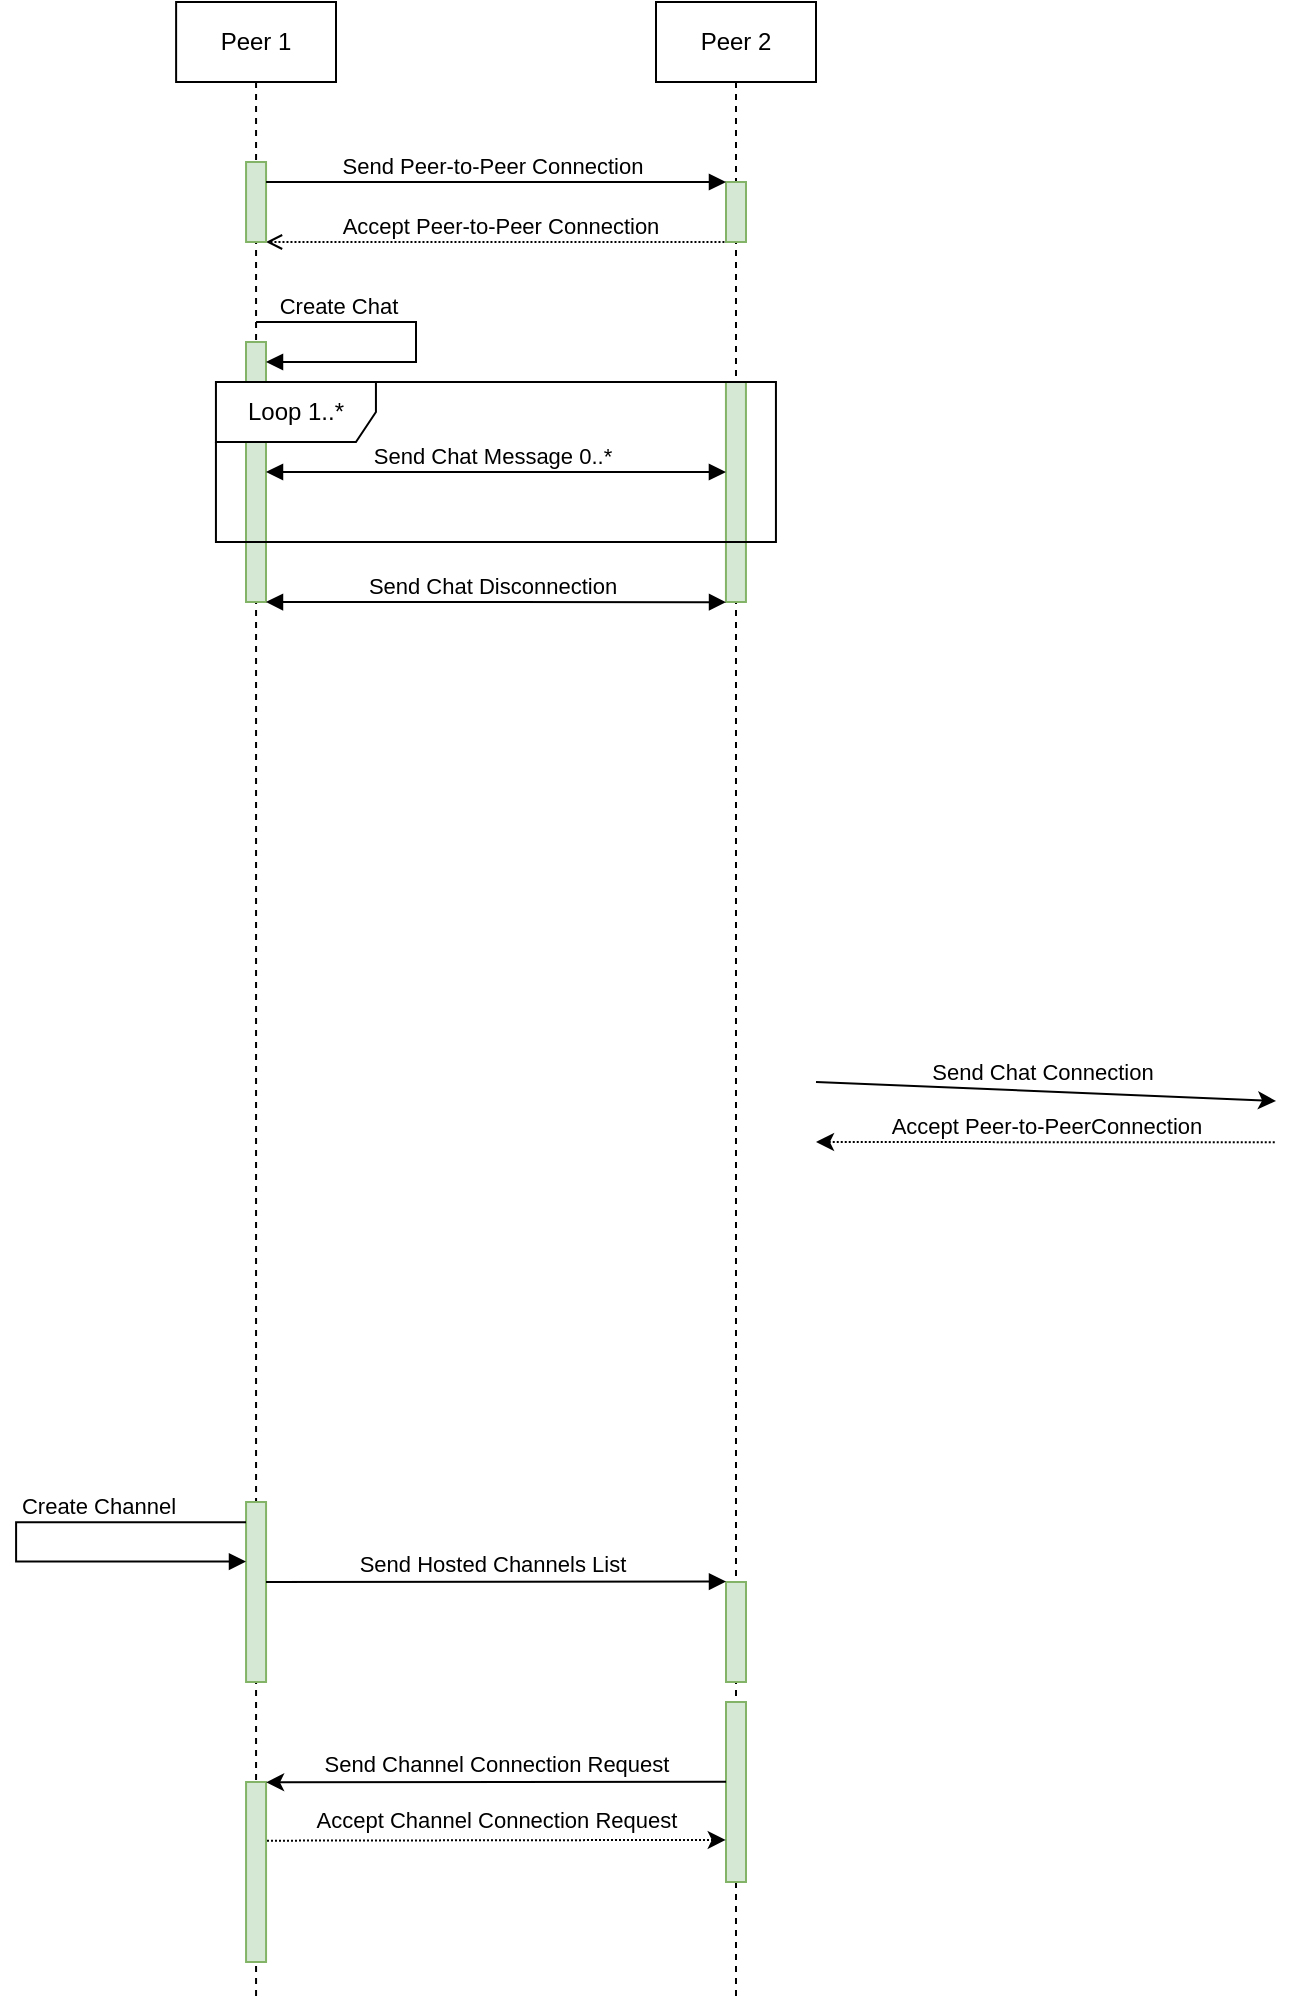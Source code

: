 <mxfile version="16.6.2" type="github">
  <diagram name="Page-1" id="9361dd3d-8414-5efd-6122-117bd74ce7a7">
    <mxGraphModel dx="466" dy="1039" grid="1" gridSize="10" guides="1" tooltips="1" connect="1" arrows="1" fold="1" page="0" pageScale="1.5" pageWidth="826" pageHeight="1169" background="none" math="0" shadow="0">
      <root>
        <mxCell id="0" />
        <mxCell id="1" parent="0" />
        <mxCell id="11drq7sAJ2hJXasCKpL5-99" value="" style="endArrow=none;html=1;rounded=0;exitX=0.997;exitY=1;exitDx=0;exitDy=0;exitPerimeter=0;startArrow=open;startFill=0;dashed=1;dashPattern=1 1;" edge="1" parent="1" source="11drq7sAJ2hJXasCKpL5-96" target="11drq7sAJ2hJXasCKpL5-94">
          <mxGeometry width="50" height="50" relative="1" as="geometry">
            <mxPoint x="340" y="-260" as="sourcePoint" />
            <mxPoint x="420" y="-280" as="targetPoint" />
          </mxGeometry>
        </mxCell>
        <mxCell id="11drq7sAJ2hJXasCKpL5-100" value="Accept Peer-to-Peer Connection" style="edgeLabel;html=1;align=center;verticalAlign=bottom;resizable=0;points=[];labelPosition=center;verticalLabelPosition=top;labelBackgroundColor=none;" vertex="1" connectable="0" parent="11drq7sAJ2hJXasCKpL5-99">
          <mxGeometry x="-0.046" y="-1" relative="1" as="geometry">
            <mxPoint x="5" y="-1" as="offset" />
          </mxGeometry>
        </mxCell>
        <mxCell id="11drq7sAJ2hJXasCKpL5-93" value="Peer 1" style="shape=umlLifeline;perimeter=lifelinePerimeter;whiteSpace=wrap;html=1;container=1;collapsible=0;recursiveResize=0;outlineConnect=0;" vertex="1" parent="1">
          <mxGeometry x="160.06" y="-440" width="79.94" height="1000" as="geometry" />
        </mxCell>
        <mxCell id="11drq7sAJ2hJXasCKpL5-96" value="" style="html=1;points=[];perimeter=orthogonalPerimeter;fillColor=#d5e8d4;strokeColor=#82b366;" vertex="1" parent="11drq7sAJ2hJXasCKpL5-93">
          <mxGeometry x="34.97" y="80" width="10" height="40" as="geometry" />
        </mxCell>
        <mxCell id="11drq7sAJ2hJXasCKpL5-108" value="" style="html=1;points=[];perimeter=orthogonalPerimeter;labelBackgroundColor=none;fillColor=#d5e8d4;strokeColor=#82b366;" vertex="1" parent="11drq7sAJ2hJXasCKpL5-93">
          <mxGeometry x="34.97" y="750" width="10" height="90" as="geometry" />
        </mxCell>
        <mxCell id="11drq7sAJ2hJXasCKpL5-116" value="" style="html=1;points=[];perimeter=orthogonalPerimeter;labelBackgroundColor=none;fillColor=#d5e8d4;strokeColor=#82b366;" vertex="1" parent="11drq7sAJ2hJXasCKpL5-93">
          <mxGeometry x="34.97" y="890" width="10" height="90" as="geometry" />
        </mxCell>
        <mxCell id="11drq7sAJ2hJXasCKpL5-123" value="" style="endArrow=block;html=1;rounded=0;endFill=1;entryX=-0.003;entryY=0.331;entryDx=0;entryDy=0;entryPerimeter=0;edgeStyle=orthogonalEdgeStyle;exitX=-0.003;exitY=0.112;exitDx=0;exitDy=0;exitPerimeter=0;" edge="1" parent="11drq7sAJ2hJXasCKpL5-93" source="11drq7sAJ2hJXasCKpL5-108" target="11drq7sAJ2hJXasCKpL5-108">
          <mxGeometry width="50" height="50" relative="1" as="geometry">
            <mxPoint x="-10.06" y="740" as="sourcePoint" />
            <mxPoint x="19.94" y="770" as="targetPoint" />
            <Array as="points">
              <mxPoint x="-80" y="760" />
              <mxPoint x="-80" y="780" />
            </Array>
          </mxGeometry>
        </mxCell>
        <mxCell id="11drq7sAJ2hJXasCKpL5-124" value="Create Channel" style="edgeLabel;align=center;verticalAlign=bottom;resizable=0;points=[];labelPosition=center;verticalLabelPosition=top;html=1;labelBackgroundColor=none;" vertex="1" connectable="0" parent="11drq7sAJ2hJXasCKpL5-123">
          <mxGeometry x="-0.258" relative="1" as="geometry">
            <mxPoint x="18" as="offset" />
          </mxGeometry>
        </mxCell>
        <mxCell id="11drq7sAJ2hJXasCKpL5-94" value="Peer 2" style="shape=umlLifeline;perimeter=lifelinePerimeter;whiteSpace=wrap;html=1;container=1;collapsible=0;recursiveResize=0;outlineConnect=0;" vertex="1" parent="1">
          <mxGeometry x="400" y="-440" width="80" height="1000" as="geometry" />
        </mxCell>
        <mxCell id="11drq7sAJ2hJXasCKpL5-113" value="" style="html=1;points=[];perimeter=orthogonalPerimeter;labelBackgroundColor=none;fillColor=#d5e8d4;strokeColor=#82b366;" vertex="1" parent="11drq7sAJ2hJXasCKpL5-94">
          <mxGeometry x="35" y="790" width="10" height="50" as="geometry" />
        </mxCell>
        <mxCell id="11drq7sAJ2hJXasCKpL5-117" value="" style="html=1;points=[];perimeter=orthogonalPerimeter;labelBackgroundColor=none;fillColor=#d5e8d4;strokeColor=#82b366;" vertex="1" parent="11drq7sAJ2hJXasCKpL5-94">
          <mxGeometry x="35" y="850" width="10" height="90" as="geometry" />
        </mxCell>
        <mxCell id="11drq7sAJ2hJXasCKpL5-128" value="" style="html=1;points=[];perimeter=orthogonalPerimeter;fillColor=#d5e8d4;strokeColor=#82b366;" vertex="1" parent="11drq7sAJ2hJXasCKpL5-94">
          <mxGeometry x="-205" y="170" width="10" height="130" as="geometry" />
        </mxCell>
        <mxCell id="11drq7sAJ2hJXasCKpL5-131" value="" style="html=1;points=[];perimeter=orthogonalPerimeter;fillColor=#d5e8d4;strokeColor=#82b366;" vertex="1" parent="11drq7sAJ2hJXasCKpL5-94">
          <mxGeometry x="34.97" y="190" width="10" height="110" as="geometry" />
        </mxCell>
        <mxCell id="11drq7sAJ2hJXasCKpL5-136" value="" style="endArrow=block;html=1;rounded=0;endFill=1;startArrow=block;startFill=1;" edge="1" parent="11drq7sAJ2hJXasCKpL5-94" source="11drq7sAJ2hJXasCKpL5-128" target="11drq7sAJ2hJXasCKpL5-131">
          <mxGeometry width="50" height="50" relative="1" as="geometry">
            <mxPoint x="-160.03" y="270" as="sourcePoint" />
            <mxPoint x="-20.03" y="280" as="targetPoint" />
          </mxGeometry>
        </mxCell>
        <mxCell id="11drq7sAJ2hJXasCKpL5-137" value="Send Chat Message 0..*" style="edgeLabel;align=center;verticalAlign=bottom;resizable=0;points=[];labelPosition=center;verticalLabelPosition=top;html=1;labelBackgroundColor=none;" vertex="1" connectable="0" parent="11drq7sAJ2hJXasCKpL5-136">
          <mxGeometry x="-0.258" relative="1" as="geometry">
            <mxPoint x="27" as="offset" />
          </mxGeometry>
        </mxCell>
        <mxCell id="11drq7sAJ2hJXasCKpL5-138" value="" style="endArrow=block;html=1;rounded=0;endFill=1;entryX=0.004;entryY=1.001;entryDx=0;entryDy=0;entryPerimeter=0;startArrow=block;startFill=1;" edge="1" parent="11drq7sAJ2hJXasCKpL5-94" source="11drq7sAJ2hJXasCKpL5-128" target="11drq7sAJ2hJXasCKpL5-131">
          <mxGeometry width="50" height="50" relative="1" as="geometry">
            <mxPoint x="-185.01" y="190.28" as="sourcePoint" />
            <mxPoint x="45.01" y="199.8" as="targetPoint" />
          </mxGeometry>
        </mxCell>
        <mxCell id="11drq7sAJ2hJXasCKpL5-139" value="Send Chat Disconnection" style="edgeLabel;align=center;verticalAlign=bottom;resizable=0;points=[];labelPosition=center;verticalLabelPosition=top;html=1;labelBackgroundColor=none;" vertex="1" connectable="0" parent="11drq7sAJ2hJXasCKpL5-138">
          <mxGeometry x="-0.258" relative="1" as="geometry">
            <mxPoint x="27" as="offset" />
          </mxGeometry>
        </mxCell>
        <mxCell id="11drq7sAJ2hJXasCKpL5-98" value="" style="html=1;points=[];perimeter=orthogonalPerimeter;fillColor=#d5e8d4;strokeColor=#82b366;" vertex="1" parent="11drq7sAJ2hJXasCKpL5-94">
          <mxGeometry x="35" y="90" width="10" height="30" as="geometry" />
        </mxCell>
        <mxCell id="11drq7sAJ2hJXasCKpL5-95" value="" style="endArrow=block;html=1;rounded=0;endFill=1;entryX=-0.001;entryY=0;entryDx=0;entryDy=0;entryPerimeter=0;" edge="1" parent="1" source="11drq7sAJ2hJXasCKpL5-96" target="11drq7sAJ2hJXasCKpL5-98">
          <mxGeometry width="50" height="50" relative="1" as="geometry">
            <mxPoint x="320" y="-300" as="sourcePoint" />
            <mxPoint x="390" y="-320" as="targetPoint" />
          </mxGeometry>
        </mxCell>
        <mxCell id="11drq7sAJ2hJXasCKpL5-97" value="Send Peer-to-Peer Connection" style="edgeLabel;align=center;verticalAlign=bottom;resizable=0;points=[];labelPosition=center;verticalLabelPosition=top;html=1;labelBackgroundColor=none;" vertex="1" connectable="0" parent="11drq7sAJ2hJXasCKpL5-95">
          <mxGeometry x="-0.258" relative="1" as="geometry">
            <mxPoint x="27" as="offset" />
          </mxGeometry>
        </mxCell>
        <mxCell id="11drq7sAJ2hJXasCKpL5-109" value="" style="endArrow=block;html=1;rounded=0;endFill=1;exitX=0.997;exitY=0.445;exitDx=0;exitDy=0;exitPerimeter=0;entryX=0;entryY=-0.004;entryDx=0;entryDy=0;entryPerimeter=0;" edge="1" parent="1" source="11drq7sAJ2hJXasCKpL5-108" target="11drq7sAJ2hJXasCKpL5-113">
          <mxGeometry width="50" height="50" relative="1" as="geometry">
            <mxPoint x="220" y="350" as="sourcePoint" />
            <mxPoint x="380" y="350" as="targetPoint" />
          </mxGeometry>
        </mxCell>
        <mxCell id="11drq7sAJ2hJXasCKpL5-110" value="Send Hosted Channels List" style="edgeLabel;align=center;verticalAlign=bottom;resizable=0;points=[];labelPosition=center;verticalLabelPosition=top;html=1;labelBackgroundColor=none;" vertex="1" connectable="0" parent="11drq7sAJ2hJXasCKpL5-109">
          <mxGeometry x="-0.258" relative="1" as="geometry">
            <mxPoint x="27" as="offset" />
          </mxGeometry>
        </mxCell>
        <mxCell id="11drq7sAJ2hJXasCKpL5-111" value="" style="endArrow=classic;html=1;rounded=0;endFill=1;exitX=0.999;exitY=0.076;exitDx=0;exitDy=0;exitPerimeter=0;entryX=0.004;entryY=0.02;entryDx=0;entryDy=0;entryPerimeter=0;" edge="1" parent="1">
          <mxGeometry width="50" height="50" relative="1" as="geometry">
            <mxPoint x="480.0" y="100" as="sourcePoint" />
            <mxPoint x="710.02" y="109.52" as="targetPoint" />
          </mxGeometry>
        </mxCell>
        <mxCell id="11drq7sAJ2hJXasCKpL5-112" value="Send Chat Connection" style="edgeLabel;align=center;verticalAlign=bottom;resizable=0;points=[];labelPosition=center;verticalLabelPosition=top;html=1;labelBackgroundColor=none;" vertex="1" connectable="0" parent="11drq7sAJ2hJXasCKpL5-111">
          <mxGeometry x="-0.258" relative="1" as="geometry">
            <mxPoint x="27" as="offset" />
          </mxGeometry>
        </mxCell>
        <mxCell id="11drq7sAJ2hJXasCKpL5-114" value="" style="endArrow=none;html=1;rounded=0;exitX=1.009;exitY=0.332;exitDx=0;exitDy=0;exitPerimeter=0;startArrow=classic;startFill=1;entryX=0.01;entryY=0.166;entryDx=0;entryDy=0;entryPerimeter=0;dashed=1;dashPattern=1 1;" edge="1" parent="1">
          <mxGeometry width="50" height="50" relative="1" as="geometry">
            <mxPoint x="480.0" y="130" as="sourcePoint" />
            <mxPoint x="709.98" y="130.16" as="targetPoint" />
          </mxGeometry>
        </mxCell>
        <mxCell id="11drq7sAJ2hJXasCKpL5-115" value="Accept Peer-to-PeerConnection" style="edgeLabel;html=1;align=center;verticalAlign=bottom;resizable=0;points=[];labelPosition=center;verticalLabelPosition=top;labelBackgroundColor=none;" vertex="1" connectable="0" parent="11drq7sAJ2hJXasCKpL5-114">
          <mxGeometry x="-0.046" y="-1" relative="1" as="geometry">
            <mxPoint x="5" y="-1" as="offset" />
          </mxGeometry>
        </mxCell>
        <mxCell id="11drq7sAJ2hJXasCKpL5-118" value="" style="endArrow=classic;html=1;rounded=0;endFill=1;exitX=0.003;exitY=0.443;exitDx=0;exitDy=0;exitPerimeter=0;entryX=1.002;entryY=0.002;entryDx=0;entryDy=0;entryPerimeter=0;" edge="1" parent="1" source="11drq7sAJ2hJXasCKpL5-117" target="11drq7sAJ2hJXasCKpL5-116">
          <mxGeometry width="50" height="50" relative="1" as="geometry">
            <mxPoint x="270.0" y="440" as="sourcePoint" />
            <mxPoint x="260" y="460" as="targetPoint" />
          </mxGeometry>
        </mxCell>
        <mxCell id="11drq7sAJ2hJXasCKpL5-119" value="Send Channel Connection Request" style="edgeLabel;align=center;verticalAlign=bottom;resizable=0;points=[];labelPosition=center;verticalLabelPosition=top;html=1;labelBackgroundColor=none;" vertex="1" connectable="0" parent="11drq7sAJ2hJXasCKpL5-118">
          <mxGeometry x="-0.258" relative="1" as="geometry">
            <mxPoint x="-30" as="offset" />
          </mxGeometry>
        </mxCell>
        <mxCell id="11drq7sAJ2hJXasCKpL5-120" value="" style="endArrow=none;html=1;rounded=0;exitX=-0.013;exitY=0.766;exitDx=0;exitDy=0;exitPerimeter=0;startArrow=classic;startFill=1;entryX=0.975;entryY=0.326;entryDx=0;entryDy=0;entryPerimeter=0;dashed=1;dashPattern=1 1;" edge="1" parent="1" source="11drq7sAJ2hJXasCKpL5-117" target="11drq7sAJ2hJXasCKpL5-116">
          <mxGeometry width="50" height="50" relative="1" as="geometry">
            <mxPoint x="360.0" y="480" as="sourcePoint" />
            <mxPoint x="589.98" y="480.16" as="targetPoint" />
          </mxGeometry>
        </mxCell>
        <mxCell id="11drq7sAJ2hJXasCKpL5-121" value="Accept Channel Connection Request" style="edgeLabel;html=1;align=center;verticalAlign=bottom;resizable=0;points=[];labelPosition=center;verticalLabelPosition=top;labelBackgroundColor=none;" vertex="1" connectable="0" parent="11drq7sAJ2hJXasCKpL5-120">
          <mxGeometry x="-0.046" y="-1" relative="1" as="geometry">
            <mxPoint x="-5" y="-1" as="offset" />
          </mxGeometry>
        </mxCell>
        <mxCell id="11drq7sAJ2hJXasCKpL5-129" value="" style="endArrow=block;html=1;rounded=0;endFill=1;edgeStyle=orthogonalEdgeStyle;" edge="1" parent="1" source="11drq7sAJ2hJXasCKpL5-93" target="11drq7sAJ2hJXasCKpL5-128">
          <mxGeometry width="50" height="50" relative="1" as="geometry">
            <mxPoint x="44.91" y="440.08" as="sourcePoint" />
            <mxPoint x="270" y="-240" as="targetPoint" />
            <Array as="points">
              <mxPoint x="280" y="-280" />
              <mxPoint x="280" y="-260" />
            </Array>
          </mxGeometry>
        </mxCell>
        <mxCell id="11drq7sAJ2hJXasCKpL5-130" value="Create Chat" style="edgeLabel;align=center;verticalAlign=bottom;resizable=0;points=[];labelPosition=center;verticalLabelPosition=top;html=1;labelBackgroundColor=none;" vertex="1" connectable="0" parent="11drq7sAJ2hJXasCKpL5-129">
          <mxGeometry x="-0.258" relative="1" as="geometry">
            <mxPoint x="-24" as="offset" />
          </mxGeometry>
        </mxCell>
        <mxCell id="11drq7sAJ2hJXasCKpL5-127" value="Loop 1..*" style="shape=umlFrame;whiteSpace=wrap;html=1;labelBackgroundColor=none;width=80;height=30;" vertex="1" parent="1">
          <mxGeometry x="179.97" y="-250" width="280" height="80" as="geometry" />
        </mxCell>
      </root>
    </mxGraphModel>
  </diagram>
</mxfile>
